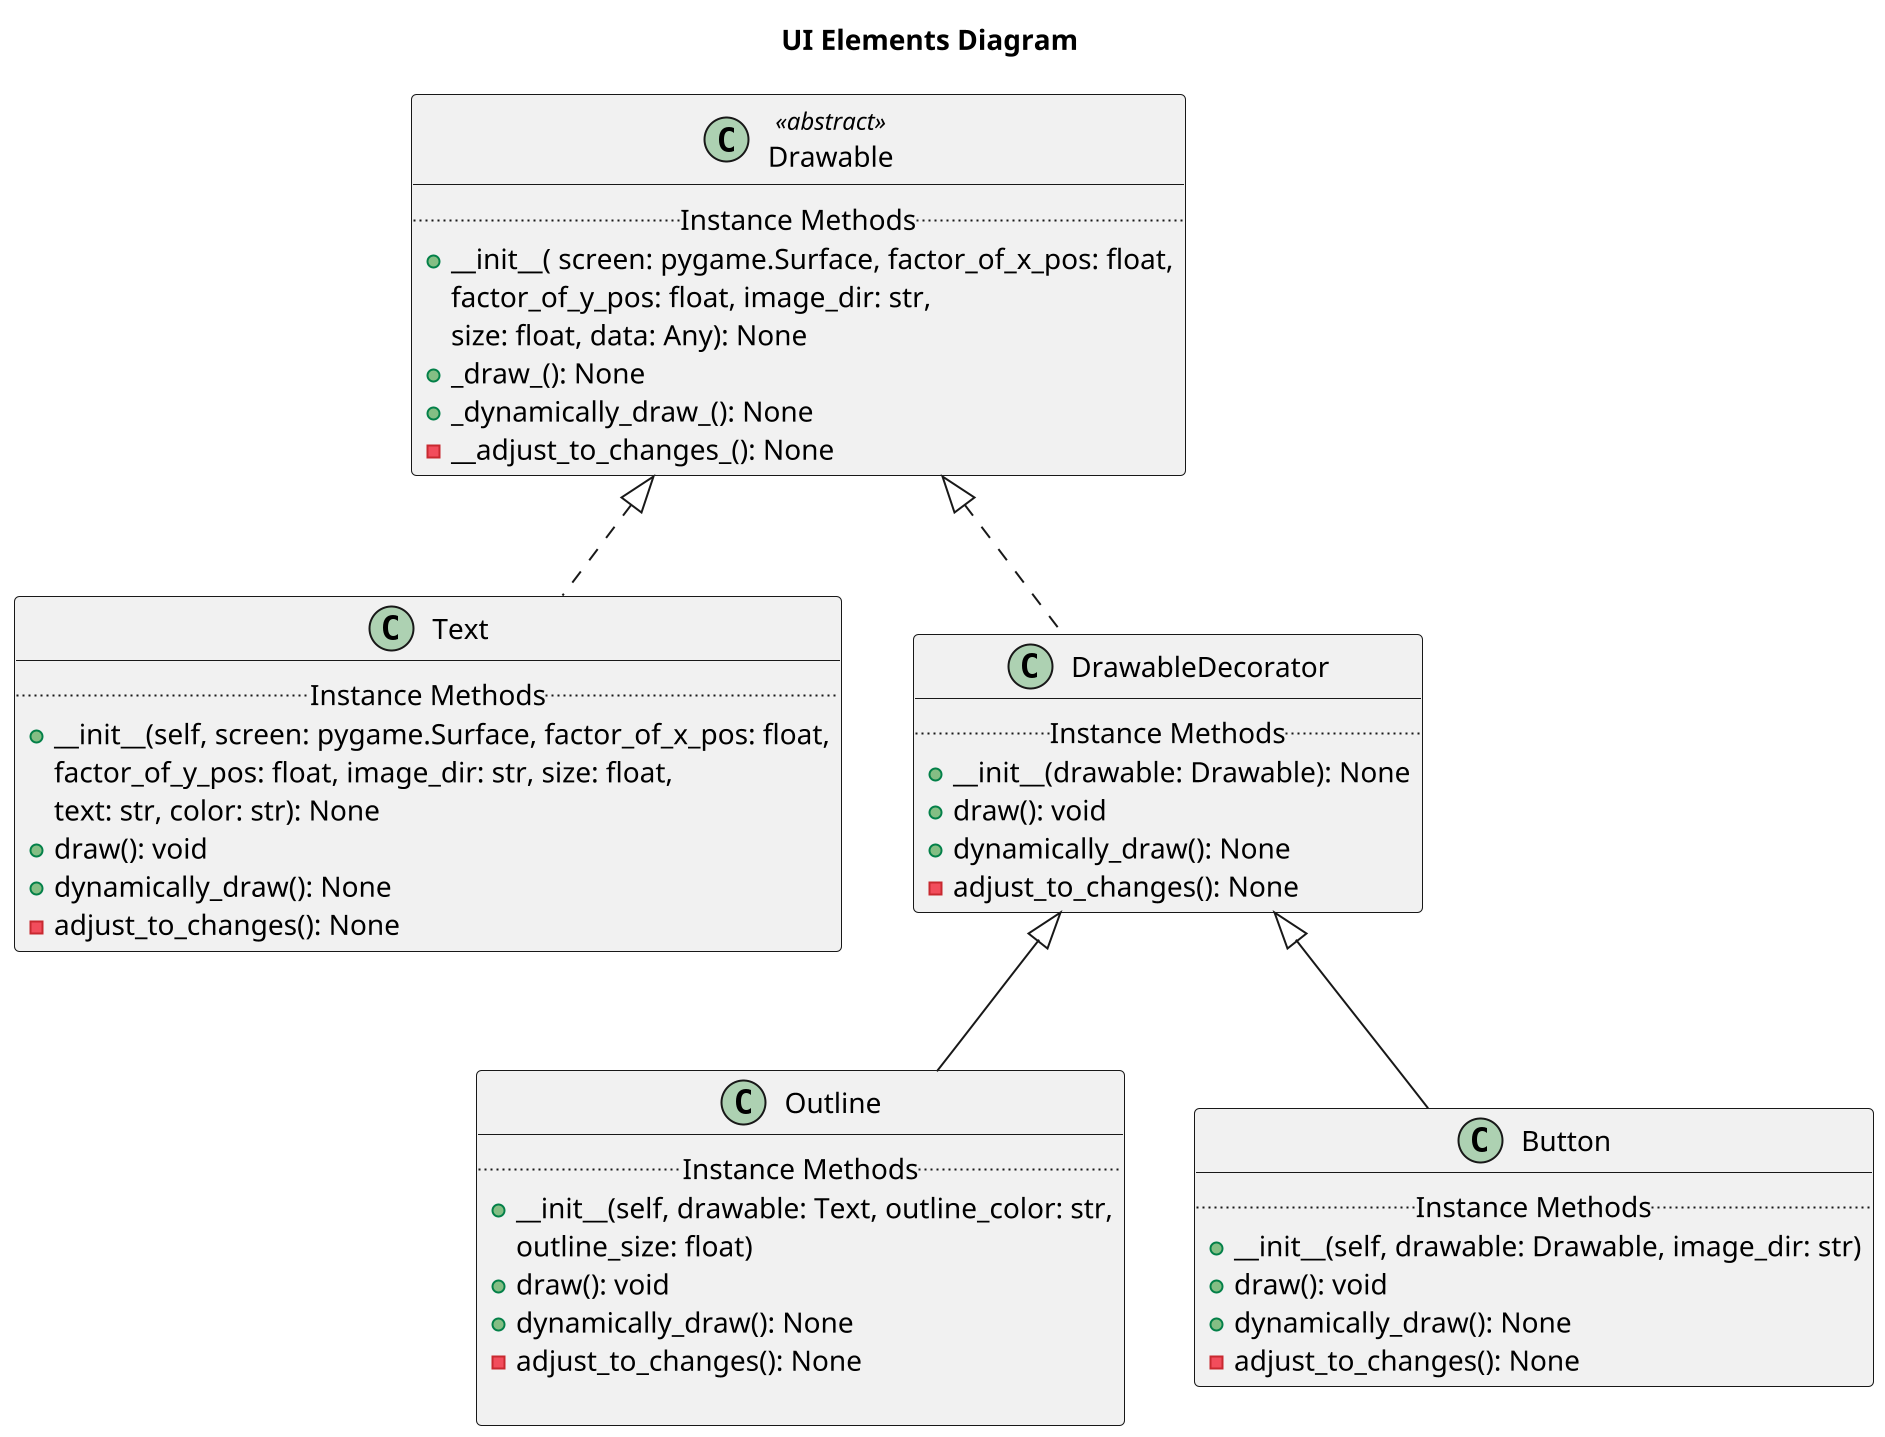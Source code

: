 @startuml
scale 2
title "UI Elements Diagram"
class Drawable <<abstract>>{
    .. Instance Methods ..
    + __init__( screen: pygame.Surface, factor_of_x_pos: float,
                 factor_of_y_pos: float, image_dir: str,
                 size: float, data: Any): None
    + _draw_(): None
    + _dynamically_draw_(): None
    - __adjust_to_changes_(): None
}

class Text implements Drawable{
    .. Instance Methods ..
    + __init__(self, screen: pygame.Surface, factor_of_x_pos: float,
                 factor_of_y_pos: float, image_dir: str, size: float,
                 text: str, color: str): None
    + draw(): void
    + dynamically_draw(): None
    - adjust_to_changes(): None
}


class DrawableDecorator implements Drawable{
    .. Instance Methods ..
    + __init__(drawable: Drawable): None
    + draw(): void
    + dynamically_draw(): None
    - adjust_to_changes(): None
}

class Outline extends DrawableDecorator{
    .. Instance Methods ..
    +__init__(self, drawable: Text, outline_color: str,
                 outline_size: float)
    + draw(): void
    + dynamically_draw(): None
    - adjust_to_changes(): None

}

class Button extends DrawableDecorator{
    .. Instance Methods ..
    + __init__(self, drawable: Drawable, image_dir: str)
    + draw(): void
    + dynamically_draw(): None
    - adjust_to_changes(): None
}
@enduml